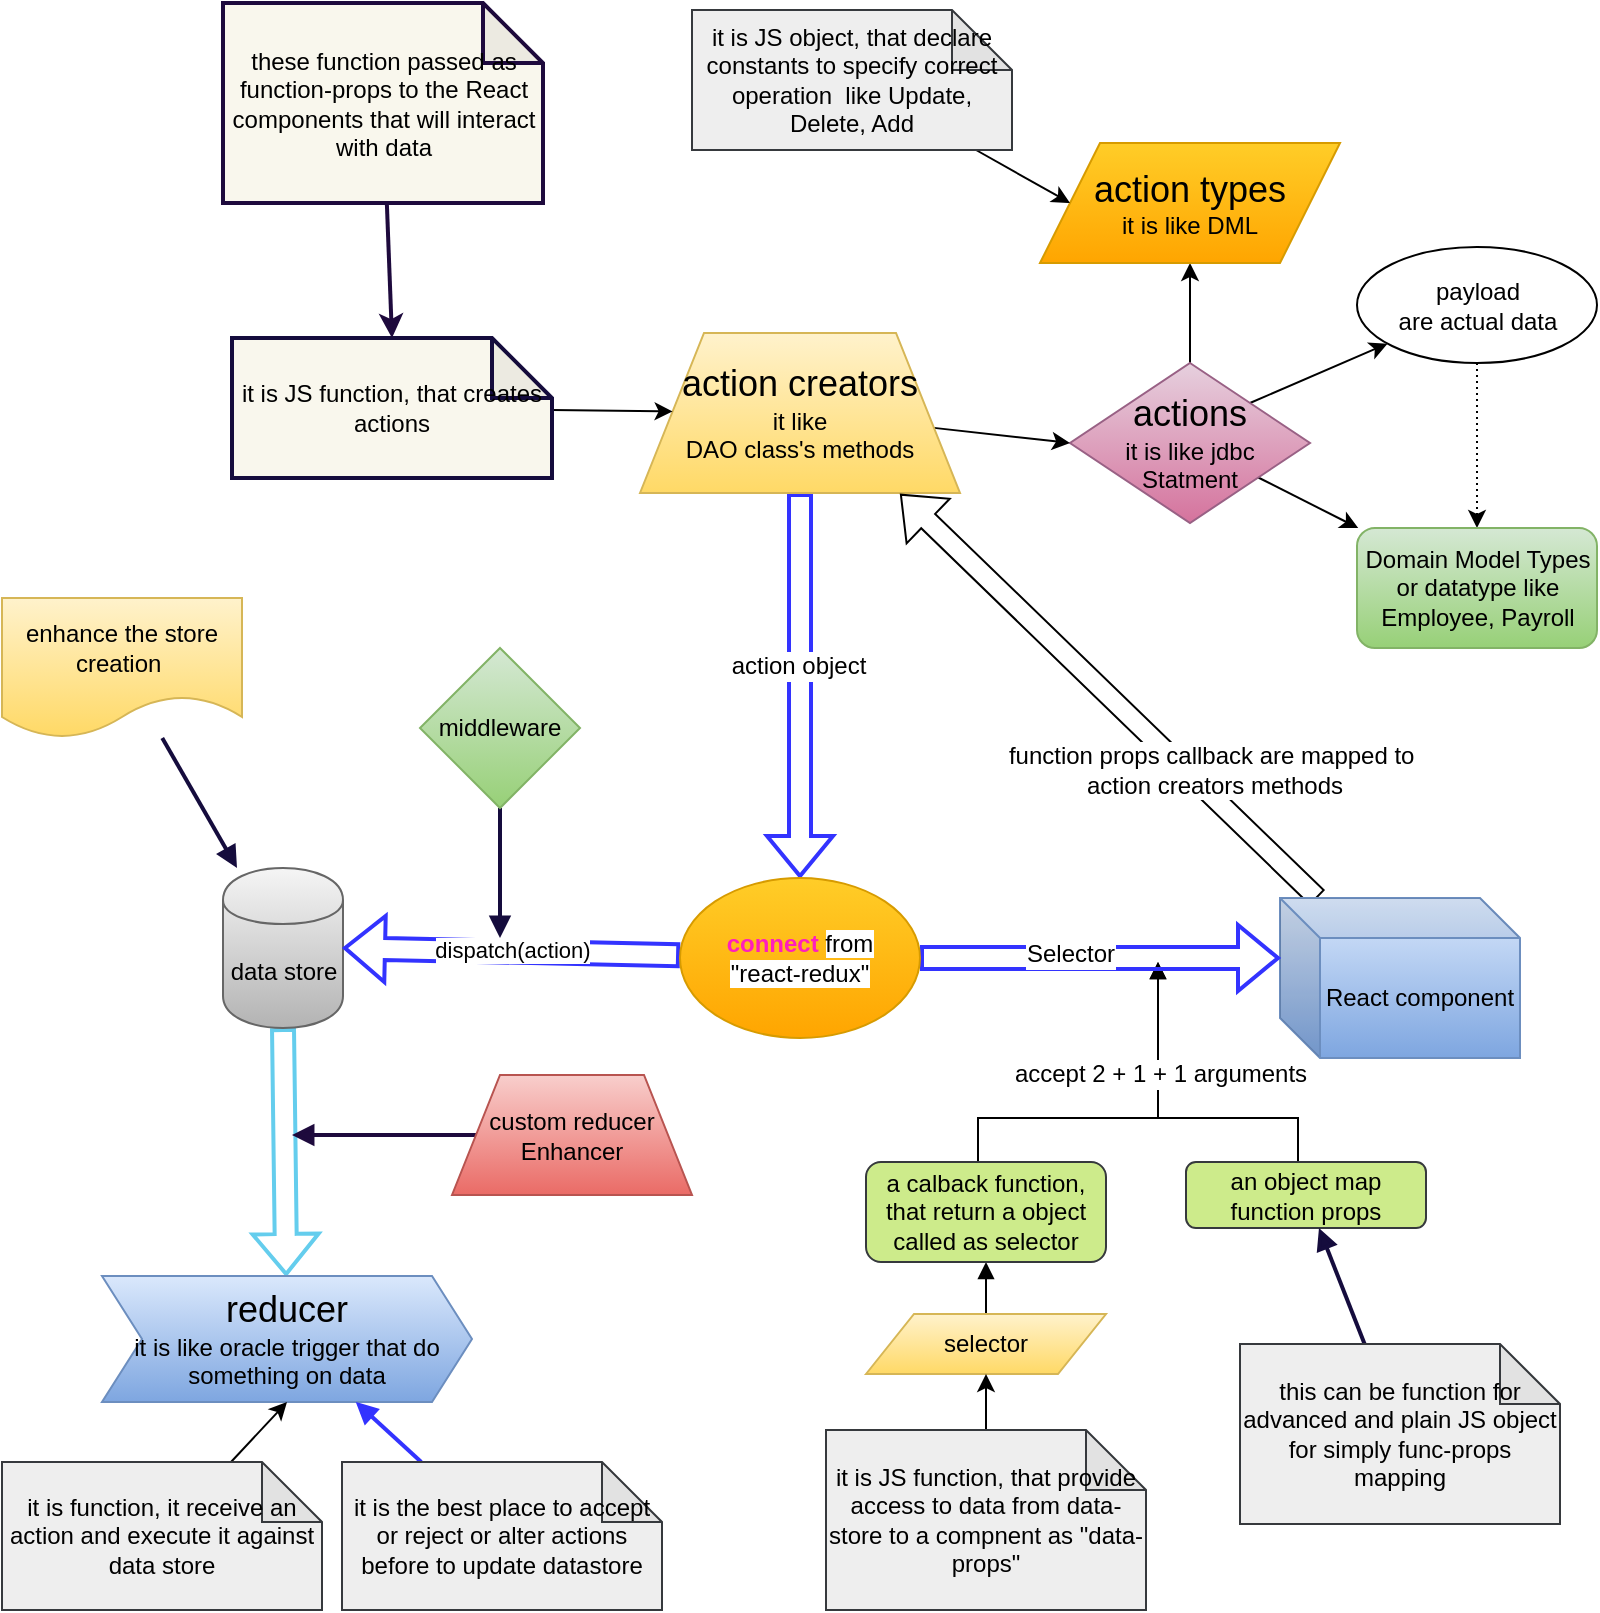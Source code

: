 <mxfile version="11.3.0" type="device" pages="1"><diagram id="cOL48IHmXqgCvo9Z12DD" name="Page-1"><mxGraphModel dx="838" dy="480" grid="1" gridSize="10" guides="1" tooltips="1" connect="1" arrows="1" fold="1" page="1" pageScale="1" pageWidth="850" pageHeight="1100" math="0" shadow="0"><root><mxCell id="0"/><mxCell id="1" parent="0"/><mxCell id="KlpFwI7TFHbue5M3dcJ0-2" style="rounded=0;orthogonalLoop=1;jettySize=auto;html=1;entryX=0.5;entryY=1;entryDx=0;entryDy=0;exitX=0.5;exitY=0;exitDx=0;exitDy=0;" parent="1" source="Tbrg9G2Z4dp90P29gpS0-2" target="djGITF6fTQMzLwsp4qqE-1" edge="1"><mxGeometry relative="1" as="geometry"><mxPoint x="615" y="192.5" as="targetPoint"/></mxGeometry></mxCell><mxCell id="djGITF6fTQMzLwsp4qqE-17" style="edgeStyle=none;rounded=0;orthogonalLoop=1;jettySize=auto;html=1;exitX=1;exitY=0;exitDx=0;exitDy=0;" parent="1" source="Tbrg9G2Z4dp90P29gpS0-2" target="djGITF6fTQMzLwsp4qqE-16" edge="1"><mxGeometry relative="1" as="geometry"/></mxCell><mxCell id="djGITF6fTQMzLwsp4qqE-20" style="edgeStyle=none;rounded=0;orthogonalLoop=1;jettySize=auto;html=1;entryX=0.5;entryY=0;entryDx=0;entryDy=0;exitX=0.5;exitY=1;exitDx=0;exitDy=0;dashed=1;dashPattern=1 2;" parent="1" source="djGITF6fTQMzLwsp4qqE-16" target="djGITF6fTQMzLwsp4qqE-19" edge="1"><mxGeometry relative="1" as="geometry"/></mxCell><mxCell id="djGITF6fTQMzLwsp4qqE-21" style="edgeStyle=none;rounded=0;orthogonalLoop=1;jettySize=auto;html=1;" parent="1" source="Tbrg9G2Z4dp90P29gpS0-2" target="djGITF6fTQMzLwsp4qqE-19" edge="1"><mxGeometry relative="1" as="geometry"/></mxCell><mxCell id="Tbrg9G2Z4dp90P29gpS0-2" value="&lt;font style=&quot;font-size: 18px&quot;&gt;actions&lt;/font&gt;&lt;br&gt;it is like jdbc &lt;br&gt;Statment" style="rhombus;whiteSpace=wrap;html=1;gradientColor=#d5739d;fillColor=#e6d0de;strokeColor=#996185;" parent="1" vertex="1"><mxGeometry x="555" y="222.5" width="120" height="80" as="geometry"/></mxCell><mxCell id="djGITF6fTQMzLwsp4qqE-24" style="edgeStyle=none;rounded=0;orthogonalLoop=1;jettySize=auto;html=1;entryX=0.5;entryY=1;entryDx=0;entryDy=0;strokeWidth=2;shape=flexArrow;strokeColor=#64CDED;endArrow=none;startArrow=block;endFill=0;" parent="1" source="Tbrg9G2Z4dp90P29gpS0-3" target="djGITF6fTQMzLwsp4qqE-22" edge="1"><mxGeometry relative="1" as="geometry"/></mxCell><mxCell id="Tbrg9G2Z4dp90P29gpS0-3" value="&lt;font style=&quot;font-size: 18px&quot;&gt;reducer&lt;/font&gt;&lt;br&gt;it is like oracle trigger that do something on data" style="shape=step;perimeter=stepPerimeter;whiteSpace=wrap;html=1;fixedSize=1;gradientColor=#7ea6e0;fillColor=#dae8fc;strokeColor=#6c8ebf;" parent="1" vertex="1"><mxGeometry x="71" y="679" width="185" height="63" as="geometry"/></mxCell><mxCell id="KlpFwI7TFHbue5M3dcJ0-3" style="rounded=0;orthogonalLoop=1;jettySize=auto;html=1;entryX=0;entryY=0.5;entryDx=0;entryDy=0;" parent="1" source="KlpFwI7TFHbue5M3dcJ0-1" target="Tbrg9G2Z4dp90P29gpS0-2" edge="1"><mxGeometry relative="1" as="geometry"><mxPoint x="580" y="257.5" as="targetPoint"/></mxGeometry></mxCell><mxCell id="F-JXtC3wetuXU3jokLT_-18" style="edgeStyle=none;shape=flexArrow;rounded=0;orthogonalLoop=1;jettySize=auto;html=1;startArrow=none;startFill=0;endArrow=block;endFill=1;strokeColor=#3333FF;strokeWidth=2;" edge="1" parent="1" source="KlpFwI7TFHbue5M3dcJ0-1" target="F-JXtC3wetuXU3jokLT_-15"><mxGeometry relative="1" as="geometry"/></mxCell><mxCell id="F-JXtC3wetuXU3jokLT_-19" value="action object" style="text;html=1;resizable=0;points=[];align=center;verticalAlign=middle;labelBackgroundColor=#ffffff;" vertex="1" connectable="0" parent="F-JXtC3wetuXU3jokLT_-18"><mxGeometry x="-0.105" y="-1" relative="1" as="geometry"><mxPoint as="offset"/></mxGeometry></mxCell><mxCell id="KlpFwI7TFHbue5M3dcJ0-1" value="&lt;font style=&quot;font-size: 18px&quot;&gt;action creators&lt;/font&gt;&lt;br&gt;it like &lt;br&gt;DAO class's methods" style="shape=trapezoid;perimeter=trapezoidPerimeter;whiteSpace=wrap;html=1;gradientColor=#ffd966;fillColor=#fff2cc;strokeColor=#d6b656;" parent="1" vertex="1"><mxGeometry x="340" y="207.5" width="160" height="80" as="geometry"/></mxCell><mxCell id="djGITF6fTQMzLwsp4qqE-1" value="&lt;font style=&quot;font-size: 18px&quot;&gt;action types&lt;/font&gt;&lt;br&gt;it is like DML" style="shape=parallelogram;perimeter=parallelogramPerimeter;whiteSpace=wrap;html=1;gradientColor=#ffa500;fillColor=#ffcd28;strokeColor=#d79b00;" parent="1" vertex="1"><mxGeometry x="540" y="112.5" width="150" height="60" as="geometry"/></mxCell><mxCell id="F-JXtC3wetuXU3jokLT_-10" style="edgeStyle=none;rounded=0;orthogonalLoop=1;jettySize=auto;html=1;entryX=0.5;entryY=1;entryDx=0;entryDy=0;startArrow=none;startFill=0;endArrow=block;endFill=1;" edge="1" parent="1" source="djGITF6fTQMzLwsp4qqE-2" target="F-JXtC3wetuXU3jokLT_-8"><mxGeometry relative="1" as="geometry"/></mxCell><mxCell id="djGITF6fTQMzLwsp4qqE-2" value="selector" style="shape=parallelogram;perimeter=parallelogramPerimeter;whiteSpace=wrap;html=1;gradientColor=#ffd966;fillColor=#fff2cc;strokeColor=#d6b656;" parent="1" vertex="1"><mxGeometry x="453" y="698" width="120" height="30" as="geometry"/></mxCell><mxCell id="djGITF6fTQMzLwsp4qqE-6" style="edgeStyle=none;rounded=0;orthogonalLoop=1;jettySize=auto;html=1;entryX=0;entryY=0.5;entryDx=0;entryDy=0;" parent="1" source="djGITF6fTQMzLwsp4qqE-5" target="djGITF6fTQMzLwsp4qqE-1" edge="1"><mxGeometry relative="1" as="geometry"/></mxCell><mxCell id="djGITF6fTQMzLwsp4qqE-5" value="it is JS object, that declare constants to specify correct operation&amp;nbsp; like Update, Delete, Add" style="shape=note;whiteSpace=wrap;html=1;backgroundOutline=1;darkOpacity=0.05;fillColor=#eeeeee;strokeColor=#36393d;" parent="1" vertex="1"><mxGeometry x="366" y="46" width="160" height="70" as="geometry"/></mxCell><mxCell id="djGITF6fTQMzLwsp4qqE-10" style="edgeStyle=none;rounded=0;orthogonalLoop=1;jettySize=auto;html=1;" parent="1" source="djGITF6fTQMzLwsp4qqE-7" target="KlpFwI7TFHbue5M3dcJ0-1" edge="1"><mxGeometry relative="1" as="geometry"/></mxCell><mxCell id="djGITF6fTQMzLwsp4qqE-7" value="it is JS function, that creates actions" style="shape=note;whiteSpace=wrap;html=1;backgroundOutline=1;darkOpacity=0.05;fillColor=#f9f7ed;strokeColor=#150C3D;strokeWidth=2;" parent="1" vertex="1"><mxGeometry x="136" y="210" width="160" height="70" as="geometry"/></mxCell><mxCell id="djGITF6fTQMzLwsp4qqE-9" style="edgeStyle=none;rounded=0;orthogonalLoop=1;jettySize=auto;html=1;fillColor=#f9f7ed;strokeColor=#1E0A3D;strokeWidth=2;" parent="1" source="djGITF6fTQMzLwsp4qqE-8" edge="1"><mxGeometry relative="1" as="geometry"><mxPoint x="216" y="210" as="targetPoint"/></mxGeometry></mxCell><mxCell id="djGITF6fTQMzLwsp4qqE-8" value="these function passed as function-props to the React components that will interact with data" style="shape=note;whiteSpace=wrap;html=1;backgroundOutline=1;darkOpacity=0.05;fillColor=#f9f7ed;strokeColor=#1E0A3D;strokeWidth=2;" parent="1" vertex="1"><mxGeometry x="131.5" y="42.5" width="160" height="100" as="geometry"/></mxCell><mxCell id="djGITF6fTQMzLwsp4qqE-12" style="edgeStyle=none;rounded=0;orthogonalLoop=1;jettySize=auto;html=1;entryX=0.5;entryY=1;entryDx=0;entryDy=0;" parent="1" source="djGITF6fTQMzLwsp4qqE-11" target="Tbrg9G2Z4dp90P29gpS0-3" edge="1"><mxGeometry relative="1" as="geometry"/></mxCell><mxCell id="djGITF6fTQMzLwsp4qqE-11" value="it is function, it receive an action and execute it against data store" style="shape=note;whiteSpace=wrap;html=1;backgroundOutline=1;darkOpacity=0.05;fillColor=#eeeeee;strokeColor=#36393d;" parent="1" vertex="1"><mxGeometry x="21" y="772" width="160" height="74" as="geometry"/></mxCell><mxCell id="djGITF6fTQMzLwsp4qqE-14" style="edgeStyle=none;rounded=0;orthogonalLoop=1;jettySize=auto;html=1;" parent="1" source="djGITF6fTQMzLwsp4qqE-13" target="djGITF6fTQMzLwsp4qqE-2" edge="1"><mxGeometry relative="1" as="geometry"/></mxCell><mxCell id="djGITF6fTQMzLwsp4qqE-13" value="it is JS function, that provide access to data from data-store to a compnent as &quot;data-props&quot;" style="shape=note;whiteSpace=wrap;html=1;backgroundOutline=1;darkOpacity=0.05;fillColor=#eeeeee;strokeColor=#36393d;" parent="1" vertex="1"><mxGeometry x="433" y="756" width="160" height="90" as="geometry"/></mxCell><mxCell id="djGITF6fTQMzLwsp4qqE-16" value="payload&lt;br&gt;are actual data" style="ellipse;whiteSpace=wrap;html=1;" parent="1" vertex="1"><mxGeometry x="698.5" y="164.5" width="120" height="58" as="geometry"/></mxCell><mxCell id="djGITF6fTQMzLwsp4qqE-19" value="&lt;span style=&quot;white-space: normal&quot;&gt;Domain Model Types or datatype like Employee, Payroll&lt;/span&gt;" style="rounded=1;whiteSpace=wrap;html=1;gradientColor=#97d077;fillColor=#d5e8d4;strokeColor=#82b366;" parent="1" vertex="1"><mxGeometry x="698.5" y="305" width="120" height="60" as="geometry"/></mxCell><mxCell id="djGITF6fTQMzLwsp4qqE-22" value="data store" style="shape=cylinder;whiteSpace=wrap;html=1;boundedLbl=1;backgroundOutline=1;gradientColor=#b3b3b3;fillColor=#f5f5f5;strokeColor=#666666;" parent="1" vertex="1"><mxGeometry x="131.5" y="475" width="60" height="80" as="geometry"/></mxCell><mxCell id="F-JXtC3wetuXU3jokLT_-6" style="rounded=0;orthogonalLoop=1;jettySize=auto;html=1;startArrow=none;startFill=0;endArrow=block;endFill=1;shape=flexArrow;entryX=0.813;entryY=1.006;entryDx=0;entryDy=0;entryPerimeter=0;" edge="1" parent="1" source="F-JXtC3wetuXU3jokLT_-2" target="KlpFwI7TFHbue5M3dcJ0-1"><mxGeometry relative="1" as="geometry"><mxPoint x="480" y="306" as="targetPoint"/></mxGeometry></mxCell><mxCell id="F-JXtC3wetuXU3jokLT_-7" value="function props callback are mapped to&amp;nbsp;&lt;br&gt;action creators methods" style="text;html=1;resizable=0;points=[];align=center;verticalAlign=middle;labelBackgroundColor=#ffffff;" vertex="1" connectable="0" parent="F-JXtC3wetuXU3jokLT_-6"><mxGeometry x="0.13" y="-1" relative="1" as="geometry"><mxPoint x="65.5" y="51" as="offset"/></mxGeometry></mxCell><mxCell id="F-JXtC3wetuXU3jokLT_-2" value="React component" style="shape=cube;whiteSpace=wrap;html=1;boundedLbl=1;backgroundOutline=1;darkOpacity=0.05;darkOpacity2=0.1;gradientColor=#7ea6e0;fillColor=#dae8fc;strokeColor=#6c8ebf;" vertex="1" parent="1"><mxGeometry x="660" y="490" width="120" height="80" as="geometry"/></mxCell><mxCell id="F-JXtC3wetuXU3jokLT_-9" style="edgeStyle=orthogonalEdgeStyle;rounded=0;orthogonalLoop=1;jettySize=auto;html=1;startArrow=none;startFill=0;endArrow=block;endFill=1;" edge="1" parent="1" source="F-JXtC3wetuXU3jokLT_-8"><mxGeometry relative="1" as="geometry"><mxPoint x="599" y="522" as="targetPoint"/><Array as="points"><mxPoint x="509" y="600"/><mxPoint x="599" y="600"/></Array></mxGeometry></mxCell><mxCell id="F-JXtC3wetuXU3jokLT_-8" value="a calback function, that return a object called as selector" style="rounded=1;whiteSpace=wrap;html=1;fillColor=#cdeb8b;strokeColor=#36393d;" vertex="1" parent="1"><mxGeometry x="453" y="622" width="120" height="50" as="geometry"/></mxCell><mxCell id="F-JXtC3wetuXU3jokLT_-12" style="edgeStyle=orthogonalEdgeStyle;rounded=0;orthogonalLoop=1;jettySize=auto;html=1;startArrow=none;startFill=0;endArrow=block;endFill=1;" edge="1" parent="1" source="F-JXtC3wetuXU3jokLT_-11"><mxGeometry relative="1" as="geometry"><mxPoint x="599" y="522" as="targetPoint"/><Array as="points"><mxPoint x="669" y="600"/><mxPoint x="599" y="600"/></Array></mxGeometry></mxCell><mxCell id="F-JXtC3wetuXU3jokLT_-13" value="accept 2 + 1 + 1 arguments" style="text;html=1;resizable=0;points=[];align=center;verticalAlign=middle;labelBackgroundColor=#ffffff;" vertex="1" connectable="0" parent="F-JXtC3wetuXU3jokLT_-12"><mxGeometry x="0.538" y="-3" relative="1" as="geometry"><mxPoint x="-2" y="16" as="offset"/></mxGeometry></mxCell><mxCell id="F-JXtC3wetuXU3jokLT_-11" value="an object map function props" style="rounded=1;whiteSpace=wrap;html=1;fillColor=#cdeb8b;strokeColor=#36393d;" vertex="1" parent="1"><mxGeometry x="613" y="622" width="120" height="33" as="geometry"/></mxCell><mxCell id="F-JXtC3wetuXU3jokLT_-16" style="shape=flexArrow;rounded=0;orthogonalLoop=1;jettySize=auto;html=1;entryX=0;entryY=0;entryDx=0;entryDy=30;entryPerimeter=0;startArrow=none;startFill=0;endArrow=block;endFill=1;strokeColor=#3333FF;strokeWidth=2;" edge="1" parent="1" source="F-JXtC3wetuXU3jokLT_-15" target="F-JXtC3wetuXU3jokLT_-2"><mxGeometry relative="1" as="geometry"/></mxCell><mxCell id="F-JXtC3wetuXU3jokLT_-20" value="Selector" style="text;html=1;resizable=0;points=[];align=center;verticalAlign=middle;labelBackgroundColor=#ffffff;" vertex="1" connectable="0" parent="F-JXtC3wetuXU3jokLT_-16"><mxGeometry x="-0.167" y="2" relative="1" as="geometry"><mxPoint as="offset"/></mxGeometry></mxCell><mxCell id="F-JXtC3wetuXU3jokLT_-17" value="dispatch(action)" style="edgeStyle=none;shape=flexArrow;rounded=0;orthogonalLoop=1;jettySize=auto;html=1;entryX=1;entryY=0.5;entryDx=0;entryDy=0;startArrow=none;startFill=0;endArrow=block;endFill=1;strokeColor=#3333FF;strokeWidth=2;" edge="1" parent="1" source="F-JXtC3wetuXU3jokLT_-15" target="djGITF6fTQMzLwsp4qqE-22"><mxGeometry x="-0.001" y="-1" relative="1" as="geometry"><mxPoint as="offset"/></mxGeometry></mxCell><mxCell id="F-JXtC3wetuXU3jokLT_-15" value="&lt;b&gt;&lt;font color=&quot;#ff1fbc&quot;&gt;connect&amp;nbsp;&lt;/font&gt;&lt;/b&gt;&lt;span style=&quot;background-color: rgb(255 , 255 , 255)&quot;&gt;from &lt;br&gt;&quot;react-redux&quot;&lt;/span&gt;" style="ellipse;whiteSpace=wrap;html=1;gradientColor=#ffa500;fillColor=#ffcd28;strokeColor=#d79b00;" vertex="1" parent="1"><mxGeometry x="360" y="480" width="120" height="80" as="geometry"/></mxCell><mxCell id="F-JXtC3wetuXU3jokLT_-22" style="edgeStyle=none;rounded=0;orthogonalLoop=1;jettySize=auto;html=1;startArrow=none;startFill=0;endArrow=block;endFill=1;strokeColor=#3333FF;strokeWidth=2;" edge="1" parent="1" source="F-JXtC3wetuXU3jokLT_-21" target="Tbrg9G2Z4dp90P29gpS0-3"><mxGeometry relative="1" as="geometry"><mxPoint x="261" y="744" as="targetPoint"/></mxGeometry></mxCell><mxCell id="F-JXtC3wetuXU3jokLT_-21" value="it is the best place to accept or reject or alter actions before to update datastore" style="shape=note;whiteSpace=wrap;html=1;backgroundOutline=1;darkOpacity=0.05;fillColor=#eeeeee;strokeColor=#36393d;" vertex="1" parent="1"><mxGeometry x="191" y="772" width="160" height="74" as="geometry"/></mxCell><mxCell id="F-JXtC3wetuXU3jokLT_-24" style="edgeStyle=none;rounded=0;orthogonalLoop=1;jettySize=auto;html=1;startArrow=none;startFill=0;endArrow=block;endFill=1;strokeColor=#150C3D;strokeWidth=2;" edge="1" parent="1" source="F-JXtC3wetuXU3jokLT_-23"><mxGeometry relative="1" as="geometry"><mxPoint x="270" y="510" as="targetPoint"/></mxGeometry></mxCell><mxCell id="F-JXtC3wetuXU3jokLT_-23" value="middleware" style="rhombus;whiteSpace=wrap;html=1;gradientColor=#97d077;fillColor=#d5e8d4;strokeColor=#82b366;" vertex="1" parent="1"><mxGeometry x="230" y="365" width="80" height="80" as="geometry"/></mxCell><mxCell id="F-JXtC3wetuXU3jokLT_-28" style="edgeStyle=none;rounded=0;orthogonalLoop=1;jettySize=auto;html=1;startArrow=none;startFill=0;endArrow=block;endFill=1;strokeColor=#1E0A3D;strokeWidth=2;" edge="1" parent="1" source="F-JXtC3wetuXU3jokLT_-27"><mxGeometry relative="1" as="geometry"><mxPoint x="166" y="608.5" as="targetPoint"/></mxGeometry></mxCell><mxCell id="F-JXtC3wetuXU3jokLT_-27" value="custom reducer Enhancer" style="shape=trapezoid;perimeter=trapezoidPerimeter;whiteSpace=wrap;html=1;gradientColor=#ea6b66;fillColor=#f8cecc;strokeColor=#b85450;" vertex="1" parent="1"><mxGeometry x="246" y="578.5" width="120" height="60" as="geometry"/></mxCell><mxCell id="F-JXtC3wetuXU3jokLT_-30" style="edgeStyle=none;rounded=0;orthogonalLoop=1;jettySize=auto;html=1;startArrow=none;startFill=0;endArrow=block;endFill=1;strokeColor=#150C3D;strokeWidth=2;" edge="1" parent="1" source="F-JXtC3wetuXU3jokLT_-29" target="djGITF6fTQMzLwsp4qqE-22"><mxGeometry relative="1" as="geometry"/></mxCell><mxCell id="F-JXtC3wetuXU3jokLT_-29" value="enhance the store creation&amp;nbsp;" style="shape=document;whiteSpace=wrap;html=1;boundedLbl=1;gradientColor=#ffd966;fillColor=#fff2cc;strokeColor=#d6b656;" vertex="1" parent="1"><mxGeometry x="21" y="340" width="120" height="70" as="geometry"/></mxCell><mxCell id="F-JXtC3wetuXU3jokLT_-32" style="edgeStyle=none;rounded=0;orthogonalLoop=1;jettySize=auto;html=1;startArrow=none;startFill=0;endArrow=block;endFill=1;strokeColor=#150C3D;strokeWidth=2;" edge="1" parent="1" source="F-JXtC3wetuXU3jokLT_-31" target="F-JXtC3wetuXU3jokLT_-11"><mxGeometry relative="1" as="geometry"/></mxCell><mxCell id="F-JXtC3wetuXU3jokLT_-31" value="this can be function for advanced and plain JS object for simply func-props mapping" style="shape=note;whiteSpace=wrap;html=1;backgroundOutline=1;darkOpacity=0.05;fillColor=#eeeeee;strokeColor=#36393d;" vertex="1" parent="1"><mxGeometry x="640" y="713" width="160" height="90" as="geometry"/></mxCell></root></mxGraphModel></diagram></mxfile>